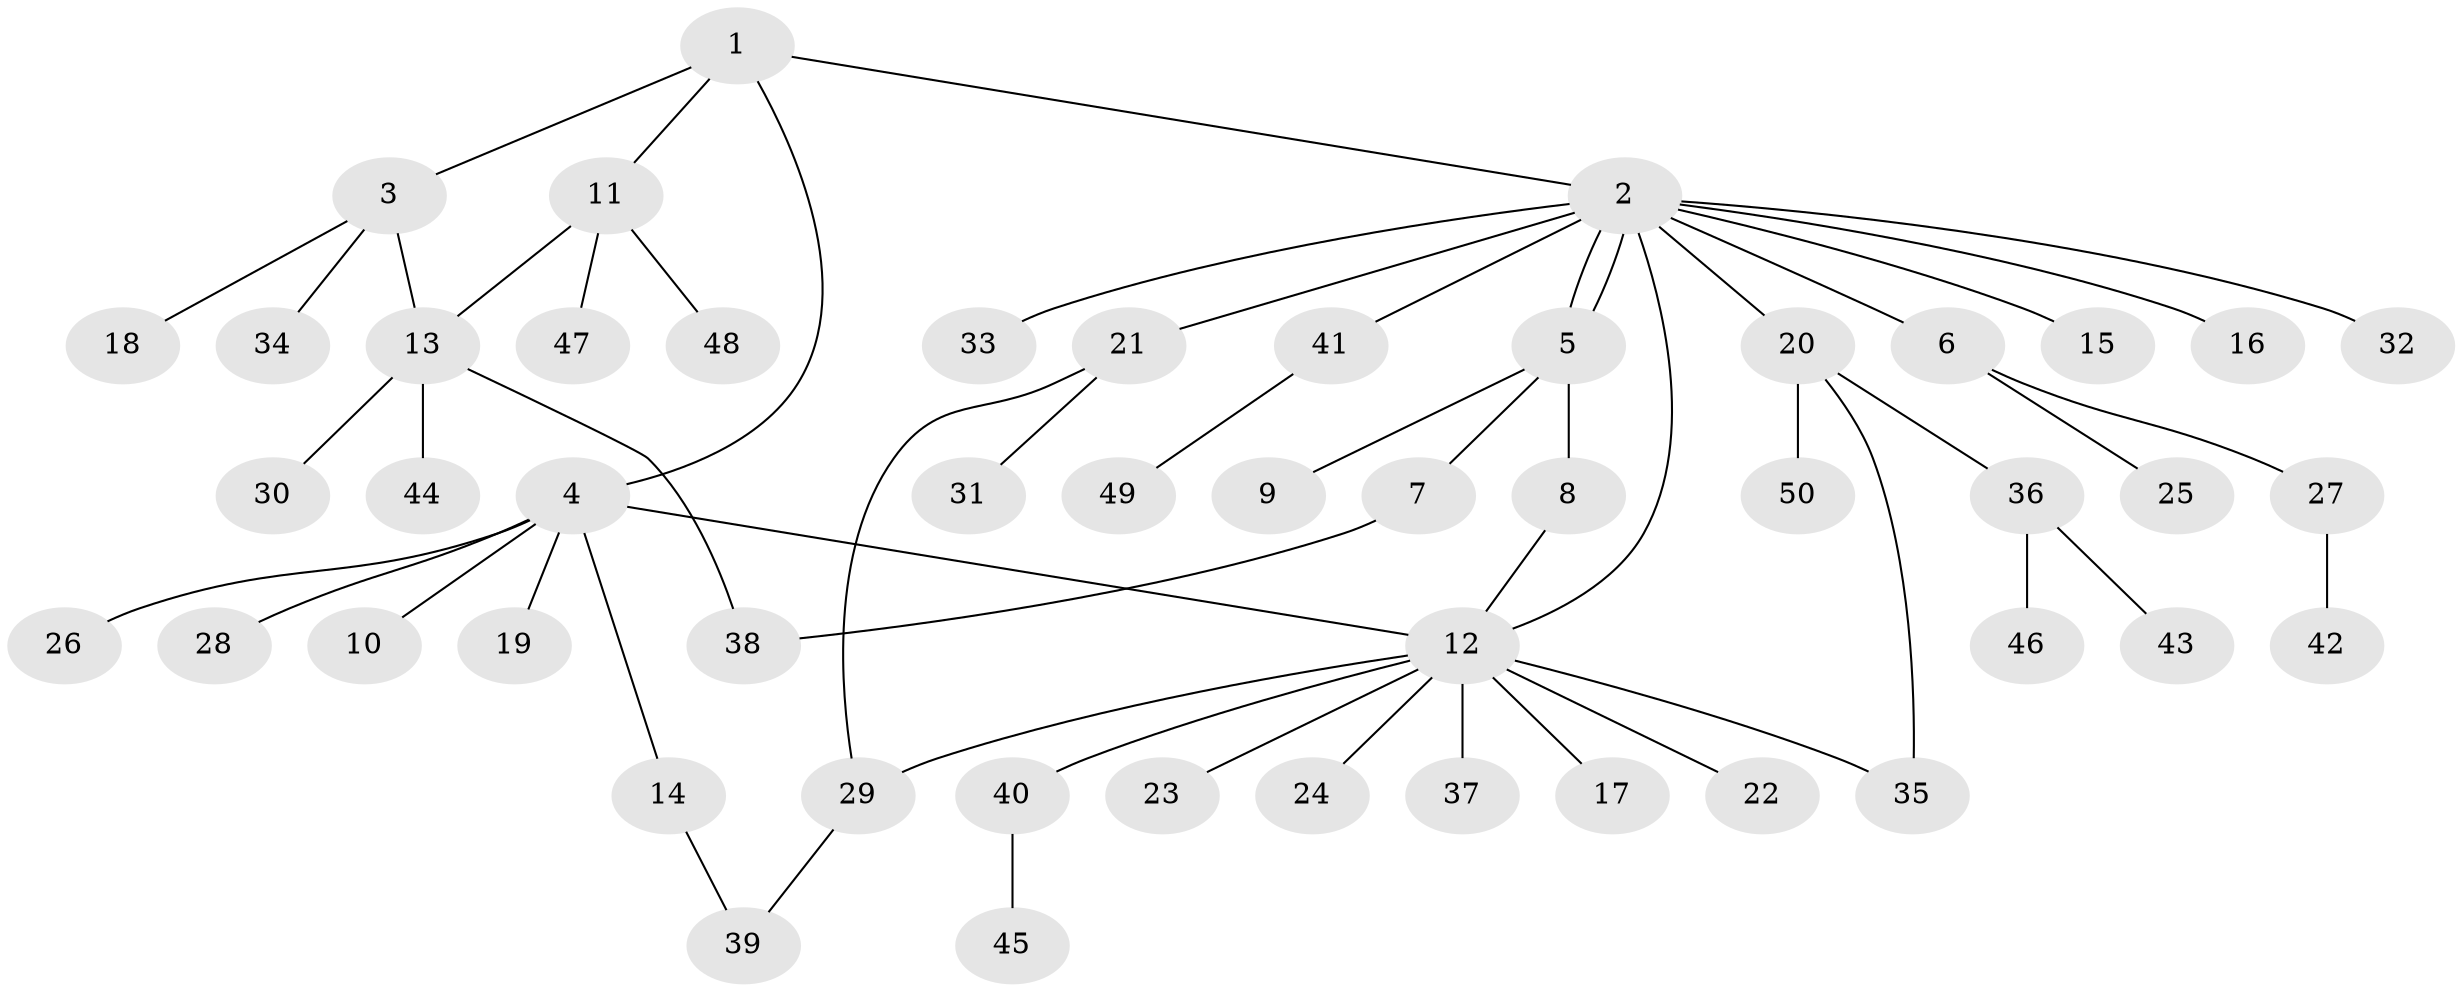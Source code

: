 // coarse degree distribution, {1: 0.85, 9: 0.1, 3: 0.05}
// Generated by graph-tools (version 1.1) at 2025/51/03/04/25 21:51:51]
// undirected, 50 vertices, 57 edges
graph export_dot {
graph [start="1"]
  node [color=gray90,style=filled];
  1;
  2;
  3;
  4;
  5;
  6;
  7;
  8;
  9;
  10;
  11;
  12;
  13;
  14;
  15;
  16;
  17;
  18;
  19;
  20;
  21;
  22;
  23;
  24;
  25;
  26;
  27;
  28;
  29;
  30;
  31;
  32;
  33;
  34;
  35;
  36;
  37;
  38;
  39;
  40;
  41;
  42;
  43;
  44;
  45;
  46;
  47;
  48;
  49;
  50;
  1 -- 2;
  1 -- 3;
  1 -- 4;
  1 -- 11;
  2 -- 5;
  2 -- 5;
  2 -- 6;
  2 -- 12;
  2 -- 15;
  2 -- 16;
  2 -- 20;
  2 -- 21;
  2 -- 32;
  2 -- 33;
  2 -- 41;
  3 -- 13;
  3 -- 18;
  3 -- 34;
  4 -- 10;
  4 -- 12;
  4 -- 14;
  4 -- 19;
  4 -- 26;
  4 -- 28;
  5 -- 7;
  5 -- 8;
  5 -- 9;
  6 -- 25;
  6 -- 27;
  7 -- 38;
  8 -- 12;
  11 -- 13;
  11 -- 47;
  11 -- 48;
  12 -- 17;
  12 -- 22;
  12 -- 23;
  12 -- 24;
  12 -- 29;
  12 -- 35;
  12 -- 37;
  12 -- 40;
  13 -- 30;
  13 -- 38;
  13 -- 44;
  14 -- 39;
  20 -- 35;
  20 -- 36;
  20 -- 50;
  21 -- 29;
  21 -- 31;
  27 -- 42;
  29 -- 39;
  36 -- 43;
  36 -- 46;
  40 -- 45;
  41 -- 49;
}
